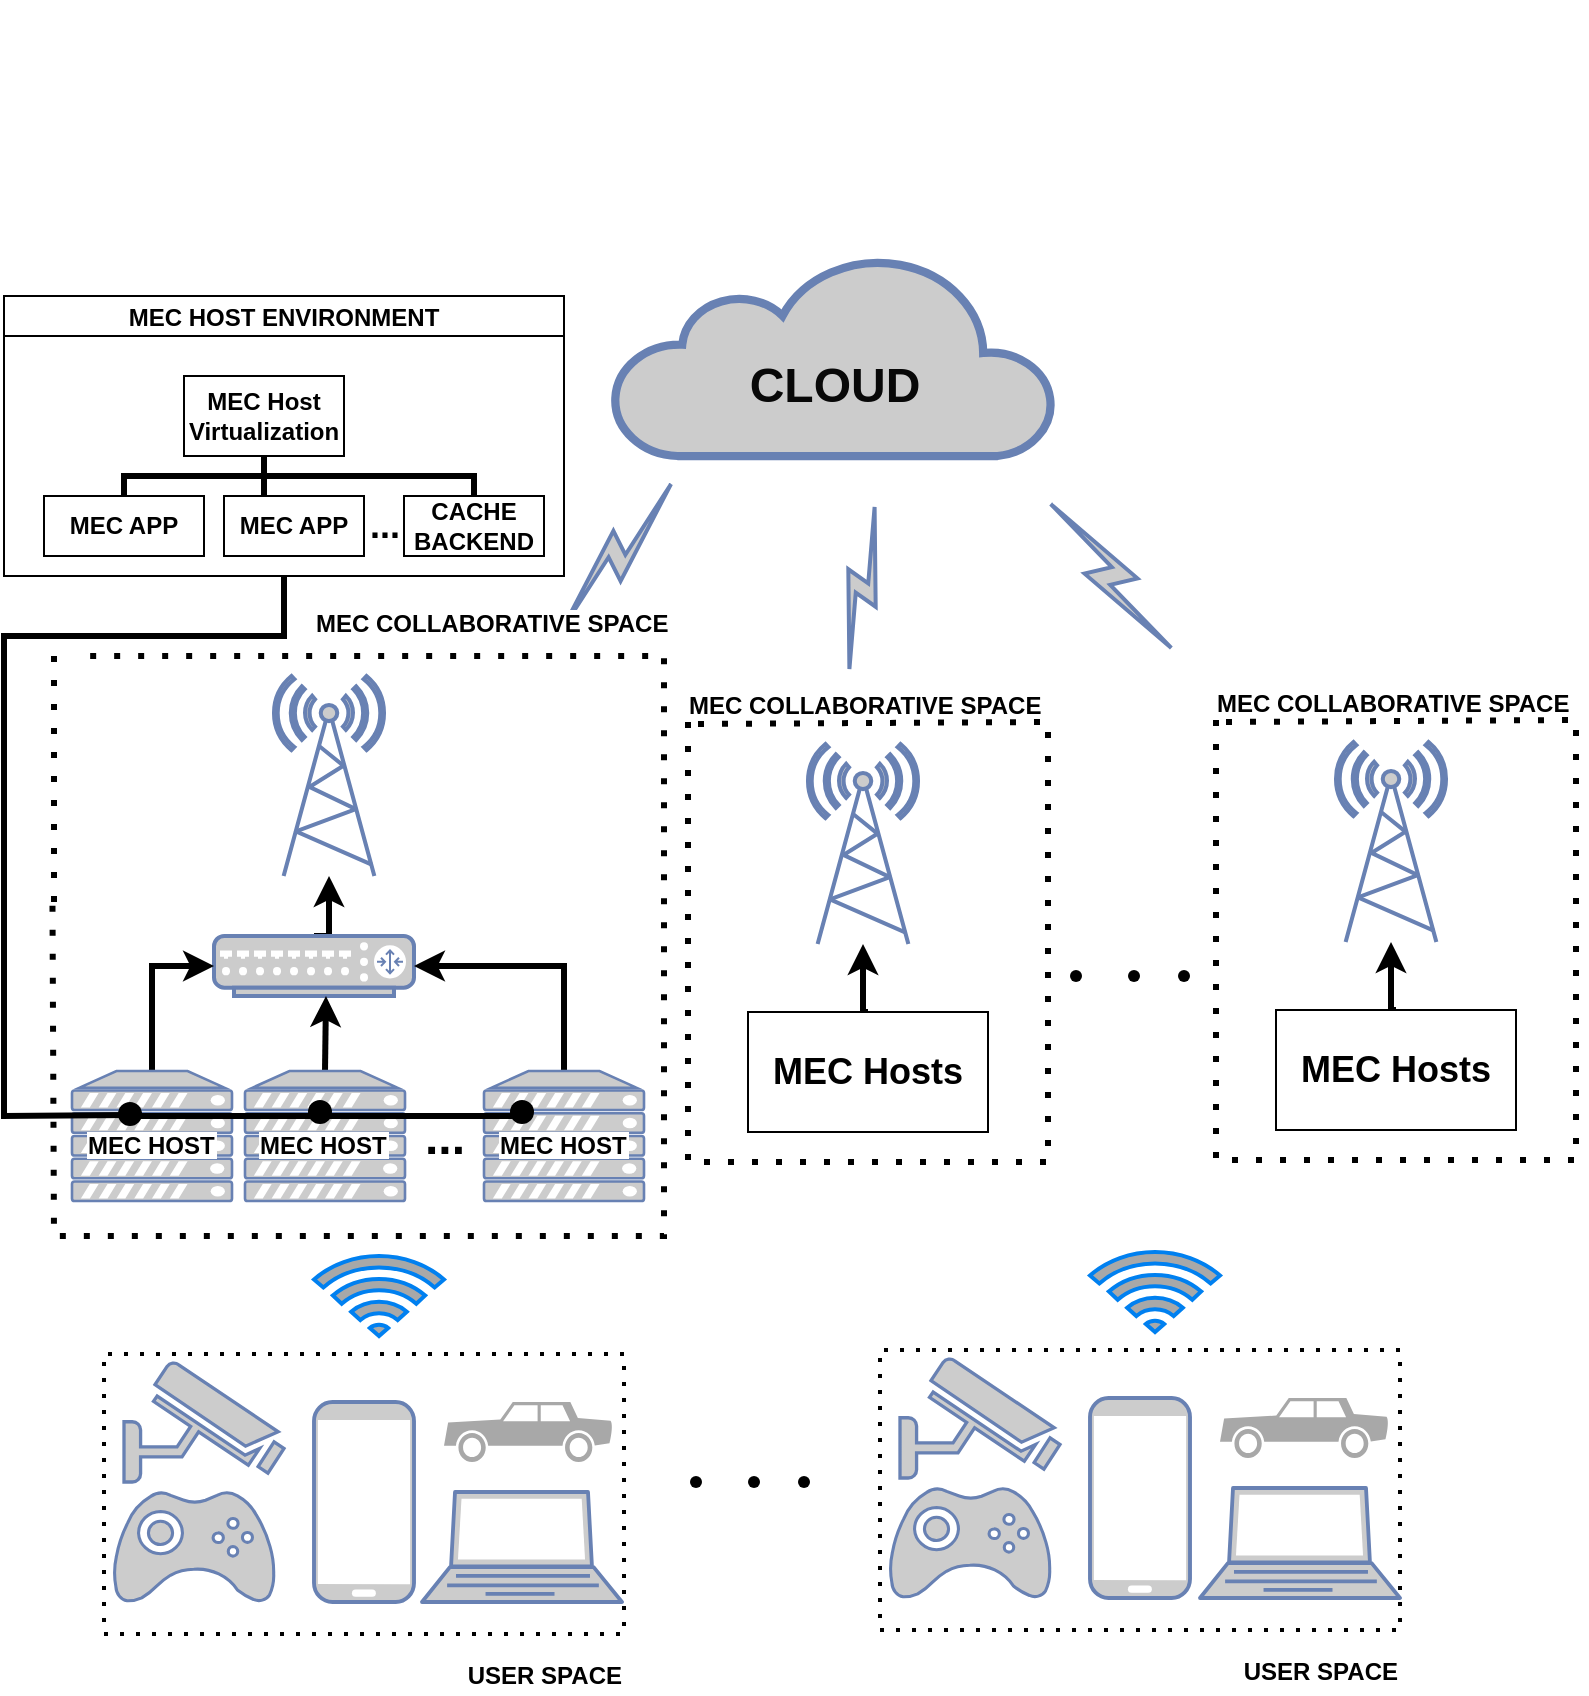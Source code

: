 <mxfile version="20.3.0" type="device"><diagram name="Page-1" id="80d4a630-b321-0f5e-ff81-c5a36ef4752d"><mxGraphModel dx="1093" dy="1354" grid="1" gridSize="10" guides="1" tooltips="1" connect="1" arrows="1" fold="1" page="1" pageScale="1" pageWidth="1100" pageHeight="850" background="none" math="0" shadow="0"><root><mxCell id="0"/><mxCell id="1" parent="0"/><mxCell id="xTi8APeStGY-xcIX9TIO-1" value="&lt;font style=&quot;font-size: 24px;&quot;&gt;&lt;b&gt;&lt;font color=&quot;#080808&quot;&gt;&lt;br&gt;CLOUD&lt;/font&gt;&lt;br&gt;&lt;/b&gt;&lt;/font&gt;" style="html=1;outlineConnect=0;fillColor=#CCCCCC;strokeColor=#6881B3;gradientColor=none;gradientDirection=north;strokeWidth=2;shape=mxgraph.networks.cloud;fontColor=#ffffff;" parent="1" vertex="1"><mxGeometry x="555" y="80" width="220" height="100" as="geometry"/></mxCell><mxCell id="xTi8APeStGY-xcIX9TIO-3" value="" style="fontColor=#0066CC;verticalAlign=top;verticalLabelPosition=bottom;labelPosition=center;align=center;html=1;outlineConnect=0;fillColor=#CCCCCC;strokeColor=#6881B3;gradientColor=none;gradientDirection=north;strokeWidth=2;shape=mxgraph.networks.radio_tower;" parent="1" vertex="1"><mxGeometry x="385" y="290" width="55" height="100" as="geometry"/></mxCell><mxCell id="xTi8APeStGY-xcIX9TIO-14" style="edgeStyle=orthogonalEdgeStyle;rounded=0;orthogonalLoop=1;jettySize=auto;html=1;exitX=0.5;exitY=0;exitDx=0;exitDy=0;exitPerimeter=0;entryX=0.5;entryY=1;entryDx=0;entryDy=0;entryPerimeter=0;strokeWidth=3;" parent="1" source="xTi8APeStGY-xcIX9TIO-6" target="xTi8APeStGY-xcIX9TIO-3" edge="1"><mxGeometry relative="1" as="geometry"/></mxCell><mxCell id="xTi8APeStGY-xcIX9TIO-6" value="" style="fontColor=#0066CC;verticalAlign=top;verticalLabelPosition=bottom;labelPosition=center;align=center;html=1;outlineConnect=0;fillColor=#CCCCCC;strokeColor=#6881B3;gradientColor=none;gradientDirection=north;strokeWidth=2;shape=mxgraph.networks.router;" parent="1" vertex="1"><mxGeometry x="355" y="420" width="100" height="30" as="geometry"/></mxCell><mxCell id="xTi8APeStGY-xcIX9TIO-15" value="" style="html=1;outlineConnect=0;fillColor=#CCCCCC;strokeColor=#6881B3;gradientColor=none;gradientDirection=north;strokeWidth=2;shape=mxgraph.networks.comm_link_edge;html=1;rounded=0;" parent="1" edge="1"><mxGeometry width="100" height="100" relative="1" as="geometry"><mxPoint x="526.5" y="270" as="sourcePoint"/><mxPoint x="586.5" y="190" as="targetPoint"/><Array as="points"><mxPoint x="506.5" y="-30"/></Array></mxGeometry></mxCell><mxCell id="xTi8APeStGY-xcIX9TIO-19" value="" style="endArrow=none;dashed=1;html=1;dashPattern=1 3;strokeWidth=3;rounded=0;startArrow=none;" parent="1" edge="1"><mxGeometry width="50" height="50" relative="1" as="geometry"><mxPoint x="274.245" y="404.921" as="sourcePoint"/><mxPoint x="285" y="280" as="targetPoint"/><Array as="points"><mxPoint x="275" y="570"/><mxPoint x="580" y="570"/><mxPoint x="580" y="420"/><mxPoint x="580" y="280"/></Array></mxGeometry></mxCell><mxCell id="xTi8APeStGY-xcIX9TIO-29" style="edgeStyle=orthogonalEdgeStyle;rounded=0;orthogonalLoop=1;jettySize=auto;html=1;exitX=0.5;exitY=0;exitDx=0;exitDy=0;exitPerimeter=0;entryX=0;entryY=0.5;entryDx=0;entryDy=0;entryPerimeter=0;strokeWidth=3;" parent="1" source="xTi8APeStGY-xcIX9TIO-21" target="xTi8APeStGY-xcIX9TIO-6" edge="1"><mxGeometry relative="1" as="geometry"/></mxCell><mxCell id="xTi8APeStGY-xcIX9TIO-21" value="" style="fontColor=#0066CC;verticalAlign=top;verticalLabelPosition=bottom;labelPosition=center;align=center;html=1;outlineConnect=0;fillColor=#CCCCCC;strokeColor=#6881B3;gradientColor=none;gradientDirection=north;strokeWidth=2;shape=mxgraph.networks.server;" parent="1" vertex="1"><mxGeometry x="284" y="487.5" width="80" height="65" as="geometry"/></mxCell><mxCell id="xTi8APeStGY-xcIX9TIO-26" style="edgeStyle=orthogonalEdgeStyle;rounded=0;orthogonalLoop=1;jettySize=auto;html=1;exitX=0.5;exitY=0;exitDx=0;exitDy=0;exitPerimeter=0;strokeWidth=3;" parent="1" source="xTi8APeStGY-xcIX9TIO-22" edge="1"><mxGeometry relative="1" as="geometry"><mxPoint x="411" y="450" as="targetPoint"/></mxGeometry></mxCell><mxCell id="xTi8APeStGY-xcIX9TIO-22" value="" style="fontColor=#0066CC;verticalAlign=top;verticalLabelPosition=bottom;labelPosition=center;align=center;html=1;outlineConnect=0;fillColor=#CCCCCC;strokeColor=#6881B3;gradientColor=none;gradientDirection=north;strokeWidth=2;shape=mxgraph.networks.server;" parent="1" vertex="1"><mxGeometry x="370.5" y="487.5" width="80" height="65" as="geometry"/></mxCell><mxCell id="xTi8APeStGY-xcIX9TIO-28" style="edgeStyle=orthogonalEdgeStyle;rounded=0;orthogonalLoop=1;jettySize=auto;html=1;exitX=0.5;exitY=0;exitDx=0;exitDy=0;exitPerimeter=0;entryX=1;entryY=0.5;entryDx=0;entryDy=0;entryPerimeter=0;strokeWidth=3;" parent="1" source="xTi8APeStGY-xcIX9TIO-23" target="xTi8APeStGY-xcIX9TIO-6" edge="1"><mxGeometry relative="1" as="geometry"/></mxCell><mxCell id="xTi8APeStGY-xcIX9TIO-23" value="" style="fontColor=#0066CC;verticalAlign=top;verticalLabelPosition=bottom;labelPosition=center;align=center;html=1;outlineConnect=0;fillColor=#CCCCCC;strokeColor=#6881B3;gradientColor=none;gradientDirection=north;strokeWidth=2;shape=mxgraph.networks.server;" parent="1" vertex="1"><mxGeometry x="490" y="487.5" width="80" height="65" as="geometry"/></mxCell><mxCell id="xTi8APeStGY-xcIX9TIO-34" value="MEC HOST ENVIRONMENT" style="swimlane;startSize=20;horizontal=1;containerType=tree;newEdgeStyle={&quot;edgeStyle&quot;:&quot;elbowEdgeStyle&quot;,&quot;startArrow&quot;:&quot;none&quot;,&quot;endArrow&quot;:&quot;none&quot;};fillColor=#FFFFFF;" parent="1" vertex="1"><mxGeometry x="250" y="100" width="280" height="140" as="geometry"/></mxCell><mxCell id="xTi8APeStGY-xcIX9TIO-35" value="" style="edgeStyle=elbowEdgeStyle;elbow=vertical;startArrow=none;endArrow=none;rounded=0;strokeWidth=3;" parent="xTi8APeStGY-xcIX9TIO-34" source="xTi8APeStGY-xcIX9TIO-37" target="xTi8APeStGY-xcIX9TIO-38" edge="1"><mxGeometry relative="1" as="geometry"><Array as="points"><mxPoint x="130" y="90"/></Array></mxGeometry></mxCell><mxCell id="xTi8APeStGY-xcIX9TIO-36" value="" style="edgeStyle=elbowEdgeStyle;elbow=vertical;startArrow=none;endArrow=none;rounded=0;strokeWidth=3;" parent="xTi8APeStGY-xcIX9TIO-34" target="xTi8APeStGY-xcIX9TIO-39" edge="1"><mxGeometry relative="1" as="geometry"><mxPoint x="130" y="90" as="sourcePoint"/><Array as="points"><mxPoint x="130" y="100"/></Array></mxGeometry></mxCell><UserObject label="&lt;b&gt;MEC Host&lt;br&gt;Virtualization&lt;/b&gt;" treeRoot="1" id="xTi8APeStGY-xcIX9TIO-37"><mxCell style="whiteSpace=wrap;html=1;align=center;treeFolding=1;treeMoving=1;newEdgeStyle={&quot;edgeStyle&quot;:&quot;elbowEdgeStyle&quot;,&quot;startArrow&quot;:&quot;none&quot;,&quot;endArrow&quot;:&quot;none&quot;};fillColor=#FFFFFF;" parent="xTi8APeStGY-xcIX9TIO-34" vertex="1"><mxGeometry x="90" y="40" width="80" height="40" as="geometry"/></mxCell></UserObject><mxCell id="xTi8APeStGY-xcIX9TIO-38" value="&lt;b&gt;MEC APP&lt;/b&gt;" style="whiteSpace=wrap;html=1;align=center;verticalAlign=middle;treeFolding=1;treeMoving=1;newEdgeStyle={&quot;edgeStyle&quot;:&quot;elbowEdgeStyle&quot;,&quot;startArrow&quot;:&quot;none&quot;,&quot;endArrow&quot;:&quot;none&quot;};fillColor=#FFFFFF;" parent="xTi8APeStGY-xcIX9TIO-34" vertex="1"><mxGeometry x="20" y="100" width="80" height="30" as="geometry"/></mxCell><mxCell id="xTi8APeStGY-xcIX9TIO-39" value="&lt;b&gt;MEC APP&lt;/b&gt;" style="whiteSpace=wrap;html=1;align=center;verticalAlign=middle;treeFolding=1;treeMoving=1;newEdgeStyle={&quot;edgeStyle&quot;:&quot;elbowEdgeStyle&quot;,&quot;startArrow&quot;:&quot;none&quot;,&quot;endArrow&quot;:&quot;none&quot;};fillColor=#FFFFFF;" parent="xTi8APeStGY-xcIX9TIO-34" vertex="1"><mxGeometry x="110" y="100" width="70" height="30" as="geometry"/></mxCell><mxCell id="xTi8APeStGY-xcIX9TIO-41" value="&lt;b&gt;CACHE BACKEND&lt;/b&gt;" style="whiteSpace=wrap;html=1;align=center;verticalAlign=middle;treeFolding=1;treeMoving=1;newEdgeStyle={&quot;edgeStyle&quot;:&quot;elbowEdgeStyle&quot;,&quot;startArrow&quot;:&quot;none&quot;,&quot;endArrow&quot;:&quot;none&quot;};fillColor=#FFFFFF;" parent="xTi8APeStGY-xcIX9TIO-34" vertex="1"><mxGeometry x="200" y="100" width="70" height="30" as="geometry"/></mxCell><mxCell id="xTi8APeStGY-xcIX9TIO-40" value="" style="edgeStyle=elbowEdgeStyle;elbow=vertical;startArrow=none;endArrow=none;rounded=0;strokeWidth=3;exitX=0.5;exitY=1;exitDx=0;exitDy=0;entryX=0.5;entryY=0;entryDx=0;entryDy=0;" parent="xTi8APeStGY-xcIX9TIO-34" source="xTi8APeStGY-xcIX9TIO-37" target="xTi8APeStGY-xcIX9TIO-41" edge="1"><mxGeometry relative="1" as="geometry"><mxPoint x="140" y="101.0" as="sourcePoint"/><mxPoint x="330" y="140" as="targetPoint"/><Array as="points"><mxPoint x="240" y="90"/><mxPoint x="320" y="120"/></Array></mxGeometry></mxCell><mxCell id="xTi8APeStGY-xcIX9TIO-47" value="&lt;b&gt;&lt;font style=&quot;font-size: 18px;&quot;&gt;...&lt;/font&gt;&lt;/b&gt;" style="text;html=1;align=center;verticalAlign=middle;resizable=0;points=[];autosize=1;strokeColor=none;fillColor=none;" parent="xTi8APeStGY-xcIX9TIO-34" vertex="1"><mxGeometry x="170" y="95" width="40" height="40" as="geometry"/></mxCell><mxCell id="xTi8APeStGY-xcIX9TIO-55" value="MEC HOST" style="text;align=left;verticalAlign=top;spacingLeft=4;spacingRight=4;overflow=hidden;rotatable=0;points=[[0,0.5],[1,0.5]];portConstraint=eastwest;fontSize=12;fontStyle=1;labelBackgroundColor=default;" parent="1" vertex="1"><mxGeometry x="286" y="511" width="76" height="20" as="geometry"/></mxCell><mxCell id="xTi8APeStGY-xcIX9TIO-56" value="MEC HOST" style="text;align=left;verticalAlign=top;spacingLeft=4;spacingRight=4;overflow=hidden;rotatable=0;points=[[0,0.5],[1,0.5]];portConstraint=eastwest;fontSize=12;fontStyle=1;labelBackgroundColor=default;" parent="1" vertex="1"><mxGeometry x="372" y="511" width="76" height="20" as="geometry"/></mxCell><mxCell id="xTi8APeStGY-xcIX9TIO-57" value="MEC HOST" style="text;align=left;verticalAlign=top;spacingLeft=4;spacingRight=4;overflow=hidden;rotatable=0;points=[[0,0.5],[1,0.5]];portConstraint=eastwest;fontSize=12;fontStyle=1;labelBackgroundColor=default;" parent="1" vertex="1"><mxGeometry x="492" y="511" width="76" height="20" as="geometry"/></mxCell><mxCell id="xTi8APeStGY-xcIX9TIO-58" value="MEC COLLABORATIVE SPACE" style="text;align=left;verticalAlign=top;spacingLeft=4;spacingRight=4;overflow=hidden;rotatable=0;points=[[0,0.5],[1,0.5]];portConstraint=eastwest;fontSize=12;fontStyle=1;labelBackgroundColor=default;" parent="1" vertex="1"><mxGeometry x="400" y="250" width="191" height="20" as="geometry"/></mxCell><mxCell id="xTi8APeStGY-xcIX9TIO-60" value="&lt;b&gt;&lt;font style=&quot;font-size: 24px;&quot;&gt;...&lt;/font&gt;&lt;/b&gt;" style="text;html=1;align=center;verticalAlign=middle;resizable=0;points=[];autosize=1;strokeColor=none;fillColor=none;" parent="1" vertex="1"><mxGeometry x="450" y="501" width="40" height="40" as="geometry"/></mxCell><mxCell id="xTi8APeStGY-xcIX9TIO-62" value="" style="shape=waypoint;sketch=0;size=6;pointerEvents=1;points=[];fillColor=none;resizable=0;rotatable=0;perimeter=centerPerimeter;snapToPoint=1;labelBackgroundColor=default;fontSize=72;" parent="1" vertex="1"><mxGeometry x="766" y="420" width="40" height="40" as="geometry"/></mxCell><mxCell id="xTi8APeStGY-xcIX9TIO-63" value="" style="shape=waypoint;sketch=0;size=6;pointerEvents=1;points=[];fillColor=none;resizable=0;rotatable=0;perimeter=centerPerimeter;snapToPoint=1;labelBackgroundColor=default;fontSize=72;" parent="1" vertex="1"><mxGeometry x="795" y="420" width="40" height="40" as="geometry"/></mxCell><mxCell id="xTi8APeStGY-xcIX9TIO-64" value="" style="shape=waypoint;sketch=0;size=6;pointerEvents=1;points=[];fillColor=none;resizable=0;rotatable=0;perimeter=centerPerimeter;snapToPoint=1;labelBackgroundColor=default;fontSize=72;" parent="1" vertex="1"><mxGeometry x="820" y="420" width="40" height="40" as="geometry"/></mxCell><mxCell id="xTi8APeStGY-xcIX9TIO-83" value="" style="fontColor=#0066CC;verticalAlign=top;verticalLabelPosition=bottom;labelPosition=center;align=center;html=1;outlineConnect=0;fillColor=#CCCCCC;strokeColor=#6881B3;gradientColor=none;gradientDirection=north;strokeWidth=2;shape=mxgraph.networks.radio_tower;" parent="1" vertex="1"><mxGeometry x="916" y="323" width="55" height="100" as="geometry"/></mxCell><mxCell id="xTi8APeStGY-xcIX9TIO-84" value="" style="endArrow=none;dashed=1;html=1;dashPattern=1 3;strokeWidth=3;rounded=0;" parent="1" edge="1"><mxGeometry width="50" height="50" relative="1" as="geometry"><mxPoint x="856" y="312" as="sourcePoint"/><mxPoint x="856" y="313" as="targetPoint"/><Array as="points"><mxPoint x="856" y="532"/><mxPoint x="956" y="532"/><mxPoint x="1036" y="532"/><mxPoint x="1036" y="462"/><mxPoint x="1036" y="312"/></Array></mxGeometry></mxCell><mxCell id="xTi8APeStGY-xcIX9TIO-85" style="edgeStyle=orthogonalEdgeStyle;rounded=0;orthogonalLoop=1;jettySize=auto;html=1;exitX=0.5;exitY=0;exitDx=0;exitDy=0;entryX=0.5;entryY=1;entryDx=0;entryDy=0;entryPerimeter=0;strokeWidth=3;fontSize=18;" parent="1" source="xTi8APeStGY-xcIX9TIO-86" target="xTi8APeStGY-xcIX9TIO-83" edge="1"><mxGeometry relative="1" as="geometry"/></mxCell><mxCell id="xTi8APeStGY-xcIX9TIO-86" value="&lt;b&gt;MEC Hosts&lt;/b&gt;" style="rounded=0;whiteSpace=wrap;html=1;labelBackgroundColor=default;fontSize=18;fillColor=#FFFFFF;" parent="1" vertex="1"><mxGeometry x="886" y="457" width="120" height="60" as="geometry"/></mxCell><mxCell id="xTi8APeStGY-xcIX9TIO-87" value="MEC COLLABORATIVE SPACE" style="text;align=left;verticalAlign=top;spacingLeft=4;spacingRight=4;overflow=hidden;rotatable=0;points=[[0,0.5],[1,0.5]];portConstraint=eastwest;fontSize=12;fontStyle=1;labelBackgroundColor=default;" parent="1" vertex="1"><mxGeometry x="850.5" y="290" width="191" height="20" as="geometry"/></mxCell><mxCell id="xTi8APeStGY-xcIX9TIO-93" value="" style="fontColor=#0066CC;verticalAlign=top;verticalLabelPosition=bottom;labelPosition=center;align=center;html=1;outlineConnect=0;fillColor=#CCCCCC;strokeColor=#6881B3;gradientColor=none;gradientDirection=north;strokeWidth=2;shape=mxgraph.networks.radio_tower;" parent="1" vertex="1"><mxGeometry x="652" y="324" width="55" height="100" as="geometry"/></mxCell><mxCell id="xTi8APeStGY-xcIX9TIO-94" value="" style="endArrow=none;dashed=1;html=1;dashPattern=1 3;strokeWidth=3;rounded=0;" parent="1" edge="1"><mxGeometry width="50" height="50" relative="1" as="geometry"><mxPoint x="592" y="313.0" as="sourcePoint"/><mxPoint x="592" y="314" as="targetPoint"/><Array as="points"><mxPoint x="592" y="533"/><mxPoint x="692" y="533"/><mxPoint x="772" y="533"/><mxPoint x="772" y="463"/><mxPoint x="772" y="313"/></Array></mxGeometry></mxCell><mxCell id="xTi8APeStGY-xcIX9TIO-95" style="edgeStyle=orthogonalEdgeStyle;rounded=0;orthogonalLoop=1;jettySize=auto;html=1;exitX=0.5;exitY=0;exitDx=0;exitDy=0;entryX=0.5;entryY=1;entryDx=0;entryDy=0;entryPerimeter=0;strokeWidth=3;fontSize=18;" parent="1" source="xTi8APeStGY-xcIX9TIO-96" target="xTi8APeStGY-xcIX9TIO-93" edge="1"><mxGeometry relative="1" as="geometry"/></mxCell><mxCell id="xTi8APeStGY-xcIX9TIO-96" value="&lt;b&gt;MEC Hosts&lt;/b&gt;" style="rounded=0;whiteSpace=wrap;html=1;labelBackgroundColor=default;fontSize=18;fillColor=#FFFFFF;" parent="1" vertex="1"><mxGeometry x="622" y="458" width="120" height="60" as="geometry"/></mxCell><mxCell id="xTi8APeStGY-xcIX9TIO-97" value="MEC COLLABORATIVE SPACE" style="text;align=left;verticalAlign=top;spacingLeft=4;spacingRight=4;overflow=hidden;rotatable=0;points=[[0,0.5],[1,0.5]];portConstraint=eastwest;fontSize=12;fontStyle=1;labelBackgroundColor=default;" parent="1" vertex="1"><mxGeometry x="586.5" y="291" width="191" height="20" as="geometry"/></mxCell><mxCell id="xTi8APeStGY-xcIX9TIO-98" value="" style="html=1;outlineConnect=0;fillColor=#CCCCCC;strokeColor=#6881B3;gradientColor=none;gradientDirection=north;strokeWidth=2;shape=mxgraph.networks.comm_link_edge;html=1;rounded=0;" parent="1" edge="1"><mxGeometry width="100" height="100" relative="1" as="geometry"><mxPoint x="672" y="291" as="sourcePoint"/><mxPoint x="686" y="201" as="targetPoint"/><Array as="points"><mxPoint x="652" y="-9"/></Array></mxGeometry></mxCell><mxCell id="xTi8APeStGY-xcIX9TIO-99" value="" style="html=1;outlineConnect=0;fillColor=#CCCCCC;strokeColor=#6881B3;gradientColor=none;gradientDirection=north;strokeWidth=2;shape=mxgraph.networks.comm_link_edge;html=1;rounded=0;" parent="1" edge="1"><mxGeometry width="100" height="100" relative="1" as="geometry"><mxPoint x="837" y="280" as="sourcePoint"/><mxPoint x="770" y="200" as="targetPoint"/><Array as="points"><mxPoint x="860" y="11"/></Array></mxGeometry></mxCell><mxCell id="xTi8APeStGY-xcIX9TIO-105" value="" style="endArrow=none;dashed=1;html=1;dashPattern=1 3;strokeWidth=2;rounded=0;fontSize=24;fontColor=#080808;" parent="1" edge="1"><mxGeometry width="50" height="50" relative="1" as="geometry"><mxPoint x="300" y="769" as="sourcePoint"/><mxPoint x="300" y="769" as="targetPoint"/><Array as="points"><mxPoint x="560" y="769"/><mxPoint x="560" y="629"/><mxPoint x="300" y="629"/></Array></mxGeometry></mxCell><mxCell id="xTi8APeStGY-xcIX9TIO-106" value="USER SPACE" style="text;align=right;verticalAlign=top;spacingLeft=4;spacingRight=4;overflow=hidden;rotatable=0;points=[[0,0.5],[1,0.5]];portConstraint=eastwest;fontSize=12;fontStyle=1;labelBackgroundColor=default;" parent="1" vertex="1"><mxGeometry x="374" y="776" width="191" height="20" as="geometry"/></mxCell><mxCell id="xTi8APeStGY-xcIX9TIO-109" value="" style="fontColor=#0066CC;verticalAlign=top;verticalLabelPosition=bottom;labelPosition=center;align=center;html=1;outlineConnect=0;fillColor=#CCCCCC;strokeColor=#6881B3;gradientColor=none;gradientDirection=north;strokeWidth=2;shape=mxgraph.networks.mobile;labelBackgroundColor=default;fontSize=24;" parent="1" vertex="1"><mxGeometry x="405" y="653" width="50" height="100" as="geometry"/></mxCell><mxCell id="xTi8APeStGY-xcIX9TIO-110" value="" style="fontColor=#0066CC;verticalAlign=top;verticalLabelPosition=bottom;labelPosition=center;align=center;html=1;outlineConnect=0;fillColor=#CCCCCC;strokeColor=#6881B3;gradientColor=none;gradientDirection=north;strokeWidth=2;shape=mxgraph.networks.laptop;labelBackgroundColor=default;fontSize=24;" parent="1" vertex="1"><mxGeometry x="459" y="698" width="100" height="55" as="geometry"/></mxCell><mxCell id="xTi8APeStGY-xcIX9TIO-111" value="" style="fontColor=#0066CC;verticalAlign=top;verticalLabelPosition=bottom;labelPosition=center;align=center;html=1;outlineConnect=0;fillColor=#CCCCCC;strokeColor=#6881B3;gradientColor=none;gradientDirection=north;strokeWidth=2;shape=mxgraph.networks.security_camera;labelBackgroundColor=default;fontSize=24;" parent="1" vertex="1"><mxGeometry x="310" y="633" width="80" height="60" as="geometry"/></mxCell><mxCell id="xTi8APeStGY-xcIX9TIO-112" value="" style="fontColor=#0066CC;verticalAlign=top;verticalLabelPosition=bottom;labelPosition=center;align=center;html=1;outlineConnect=0;fillColor=#CCCCCC;strokeColor=#6881B3;gradientColor=none;gradientDirection=north;strokeWidth=2;shape=mxgraph.networks.gamepad;labelBackgroundColor=default;fontSize=24;" parent="1" vertex="1"><mxGeometry x="305" y="698" width="80" height="55" as="geometry"/></mxCell><mxCell id="xTi8APeStGY-xcIX9TIO-113" value="" style="shape=mxgraph.signs.transportation.car_2;html=1;pointerEvents=1;fillColor=#A8A8A8;strokeColor=none;verticalLabelPosition=bottom;verticalAlign=top;align=center;labelBackgroundColor=default;fontSize=24;fontColor=#080808;" parent="1" vertex="1"><mxGeometry x="470" y="653" width="85" height="30" as="geometry"/></mxCell><mxCell id="xTi8APeStGY-xcIX9TIO-114" value="" style="html=1;verticalLabelPosition=bottom;align=center;labelBackgroundColor=#ffffff;verticalAlign=top;strokeWidth=2;strokeColor=#0080F0;shadow=0;dashed=0;shape=mxgraph.ios7.icons.wifi;pointerEvents=1;fontSize=24;fontColor=#080808;fillColor=#A8A8A8;" parent="1" vertex="1"><mxGeometry x="405" y="580" width="65" height="40" as="geometry"/></mxCell><mxCell id="xTi8APeStGY-xcIX9TIO-115" value="" style="endArrow=none;dashed=1;html=1;dashPattern=1 3;strokeWidth=2;rounded=0;fontSize=24;fontColor=#080808;" parent="1" edge="1"><mxGeometry width="50" height="50" relative="1" as="geometry"><mxPoint x="688" y="767" as="sourcePoint"/><mxPoint x="688" y="767" as="targetPoint"/><Array as="points"><mxPoint x="948" y="767"/><mxPoint x="948" y="627"/><mxPoint x="688" y="627"/></Array></mxGeometry></mxCell><mxCell id="xTi8APeStGY-xcIX9TIO-116" value="USER SPACE" style="text;align=right;verticalAlign=top;spacingLeft=4;spacingRight=4;overflow=hidden;rotatable=0;points=[[0,0.5],[1,0.5]];portConstraint=eastwest;fontSize=12;fontStyle=1;labelBackgroundColor=default;" parent="1" vertex="1"><mxGeometry x="762" y="774" width="191" height="20" as="geometry"/></mxCell><mxCell id="xTi8APeStGY-xcIX9TIO-117" value="" style="fontColor=#0066CC;verticalAlign=top;verticalLabelPosition=bottom;labelPosition=center;align=center;html=1;outlineConnect=0;fillColor=#CCCCCC;strokeColor=#6881B3;gradientColor=none;gradientDirection=north;strokeWidth=2;shape=mxgraph.networks.mobile;labelBackgroundColor=default;fontSize=24;" parent="1" vertex="1"><mxGeometry x="793" y="651" width="50" height="100" as="geometry"/></mxCell><mxCell id="xTi8APeStGY-xcIX9TIO-118" value="" style="fontColor=#0066CC;verticalAlign=top;verticalLabelPosition=bottom;labelPosition=center;align=center;html=1;outlineConnect=0;fillColor=#CCCCCC;strokeColor=#6881B3;gradientColor=none;gradientDirection=north;strokeWidth=2;shape=mxgraph.networks.laptop;labelBackgroundColor=default;fontSize=24;" parent="1" vertex="1"><mxGeometry x="848" y="696" width="100" height="55" as="geometry"/></mxCell><mxCell id="xTi8APeStGY-xcIX9TIO-119" value="" style="fontColor=#0066CC;verticalAlign=top;verticalLabelPosition=bottom;labelPosition=center;align=center;html=1;outlineConnect=0;fillColor=#CCCCCC;strokeColor=#6881B3;gradientColor=none;gradientDirection=north;strokeWidth=2;shape=mxgraph.networks.security_camera;labelBackgroundColor=default;fontSize=24;" parent="1" vertex="1"><mxGeometry x="698" y="631" width="80" height="60" as="geometry"/></mxCell><mxCell id="xTi8APeStGY-xcIX9TIO-120" value="" style="fontColor=#0066CC;verticalAlign=top;verticalLabelPosition=bottom;labelPosition=center;align=center;html=1;outlineConnect=0;fillColor=#CCCCCC;strokeColor=#6881B3;gradientColor=none;gradientDirection=north;strokeWidth=2;shape=mxgraph.networks.gamepad;labelBackgroundColor=default;fontSize=24;" parent="1" vertex="1"><mxGeometry x="693" y="696" width="80" height="55" as="geometry"/></mxCell><mxCell id="xTi8APeStGY-xcIX9TIO-121" value="" style="shape=mxgraph.signs.transportation.car_2;html=1;pointerEvents=1;fillColor=#A8A8A8;strokeColor=none;verticalLabelPosition=bottom;verticalAlign=top;align=center;labelBackgroundColor=default;fontSize=24;fontColor=#080808;" parent="1" vertex="1"><mxGeometry x="858" y="651" width="85" height="30" as="geometry"/></mxCell><mxCell id="xTi8APeStGY-xcIX9TIO-122" value="" style="html=1;verticalLabelPosition=bottom;align=center;labelBackgroundColor=#ffffff;verticalAlign=top;strokeWidth=2;strokeColor=#0080F0;shadow=0;dashed=0;shape=mxgraph.ios7.icons.wifi;pointerEvents=1;fontSize=24;fontColor=#080808;fillColor=#A8A8A8;" parent="1" vertex="1"><mxGeometry x="793" y="578" width="65" height="40" as="geometry"/></mxCell><mxCell id="xTi8APeStGY-xcIX9TIO-123" value="" style="shape=waypoint;sketch=0;size=6;pointerEvents=1;points=[];fillColor=none;resizable=0;rotatable=0;perimeter=centerPerimeter;snapToPoint=1;labelBackgroundColor=default;fontSize=72;" parent="1" vertex="1"><mxGeometry x="576" y="673" width="40" height="40" as="geometry"/></mxCell><mxCell id="xTi8APeStGY-xcIX9TIO-124" value="" style="shape=waypoint;sketch=0;size=6;pointerEvents=1;points=[];fillColor=none;resizable=0;rotatable=0;perimeter=centerPerimeter;snapToPoint=1;labelBackgroundColor=default;fontSize=72;" parent="1" vertex="1"><mxGeometry x="605" y="673" width="40" height="40" as="geometry"/></mxCell><mxCell id="xTi8APeStGY-xcIX9TIO-125" value="" style="shape=waypoint;sketch=0;size=6;pointerEvents=1;points=[];fillColor=none;resizable=0;rotatable=0;perimeter=centerPerimeter;snapToPoint=1;labelBackgroundColor=default;fontSize=72;" parent="1" vertex="1"><mxGeometry x="630" y="673" width="40" height="40" as="geometry"/></mxCell><mxCell id="xTi8APeStGY-xcIX9TIO-128" value="" style="endArrow=none;dashed=1;html=1;dashPattern=1 3;strokeWidth=3;rounded=0;" parent="1" edge="1"><mxGeometry width="50" height="50" relative="1" as="geometry"><mxPoint x="275" y="280.0" as="sourcePoint"/><mxPoint x="275" y="410" as="targetPoint"/><Array as="points"/></mxGeometry></mxCell><mxCell id="xTi8APeStGY-xcIX9TIO-129" value="" style="endArrow=none;html=1;rounded=0;strokeWidth=3;fontSize=24;fontColor=#080808;entryX=0.5;entryY=1;entryDx=0;entryDy=0;exitX=0.365;exitY=-0.073;exitDx=0;exitDy=0;exitPerimeter=0;" parent="1" source="xTi8APeStGY-xcIX9TIO-55" target="xTi8APeStGY-xcIX9TIO-34" edge="1"><mxGeometry width="50" height="50" relative="1" as="geometry"><mxPoint x="250" y="530" as="sourcePoint"/><mxPoint x="210" y="280" as="targetPoint"/><Array as="points"><mxPoint x="250" y="510"/><mxPoint x="250" y="270"/><mxPoint x="390" y="270"/></Array></mxGeometry></mxCell><mxCell id="xTi8APeStGY-xcIX9TIO-130" value="" style="shape=waypoint;sketch=0;size=6;pointerEvents=1;points=[];fillColor=none;resizable=0;rotatable=0;perimeter=centerPerimeter;snapToPoint=1;labelBackgroundColor=default;fontSize=72;strokeWidth=4;" parent="1" vertex="1"><mxGeometry x="293" y="489" width="40" height="40" as="geometry"/></mxCell><mxCell id="xTi8APeStGY-xcIX9TIO-132" value="" style="endArrow=none;html=1;rounded=0;strokeWidth=3;fontSize=24;fontColor=#080808;" parent="1" edge="1"><mxGeometry width="50" height="50" relative="1" as="geometry"><mxPoint x="314" y="510" as="sourcePoint"/><mxPoint x="410" y="510" as="targetPoint"/></mxGeometry></mxCell><mxCell id="xTi8APeStGY-xcIX9TIO-133" value="" style="endArrow=none;html=1;rounded=0;strokeWidth=3;fontSize=24;fontColor=#080808;" parent="1" edge="1"><mxGeometry width="50" height="50" relative="1" as="geometry"><mxPoint x="410" y="510" as="sourcePoint"/><mxPoint x="506" y="510" as="targetPoint"/></mxGeometry></mxCell><mxCell id="xTi8APeStGY-xcIX9TIO-134" value="" style="shape=waypoint;sketch=0;size=6;pointerEvents=1;points=[];fillColor=none;resizable=0;rotatable=0;perimeter=centerPerimeter;snapToPoint=1;labelBackgroundColor=default;fontSize=72;strokeWidth=4;" parent="1" vertex="1"><mxGeometry x="388" y="488" width="40" height="40" as="geometry"/></mxCell><mxCell id="xTi8APeStGY-xcIX9TIO-135" value="" style="shape=waypoint;sketch=0;size=6;pointerEvents=1;points=[];fillColor=none;resizable=0;rotatable=0;perimeter=centerPerimeter;snapToPoint=1;labelBackgroundColor=default;fontSize=72;strokeWidth=4;" parent="1" vertex="1"><mxGeometry x="489" y="488" width="40" height="40" as="geometry"/></mxCell></root></mxGraphModel></diagram></mxfile>